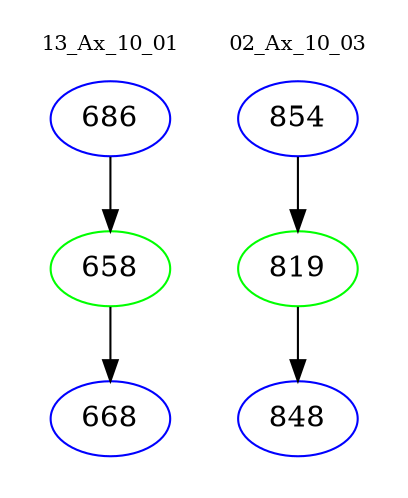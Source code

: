digraph{
subgraph cluster_0 {
color = white
label = "13_Ax_10_01";
fontsize=10;
T0_686 [label="686", color="blue"]
T0_686 -> T0_658 [color="black"]
T0_658 [label="658", color="green"]
T0_658 -> T0_668 [color="black"]
T0_668 [label="668", color="blue"]
}
subgraph cluster_1 {
color = white
label = "02_Ax_10_03";
fontsize=10;
T1_854 [label="854", color="blue"]
T1_854 -> T1_819 [color="black"]
T1_819 [label="819", color="green"]
T1_819 -> T1_848 [color="black"]
T1_848 [label="848", color="blue"]
}
}
